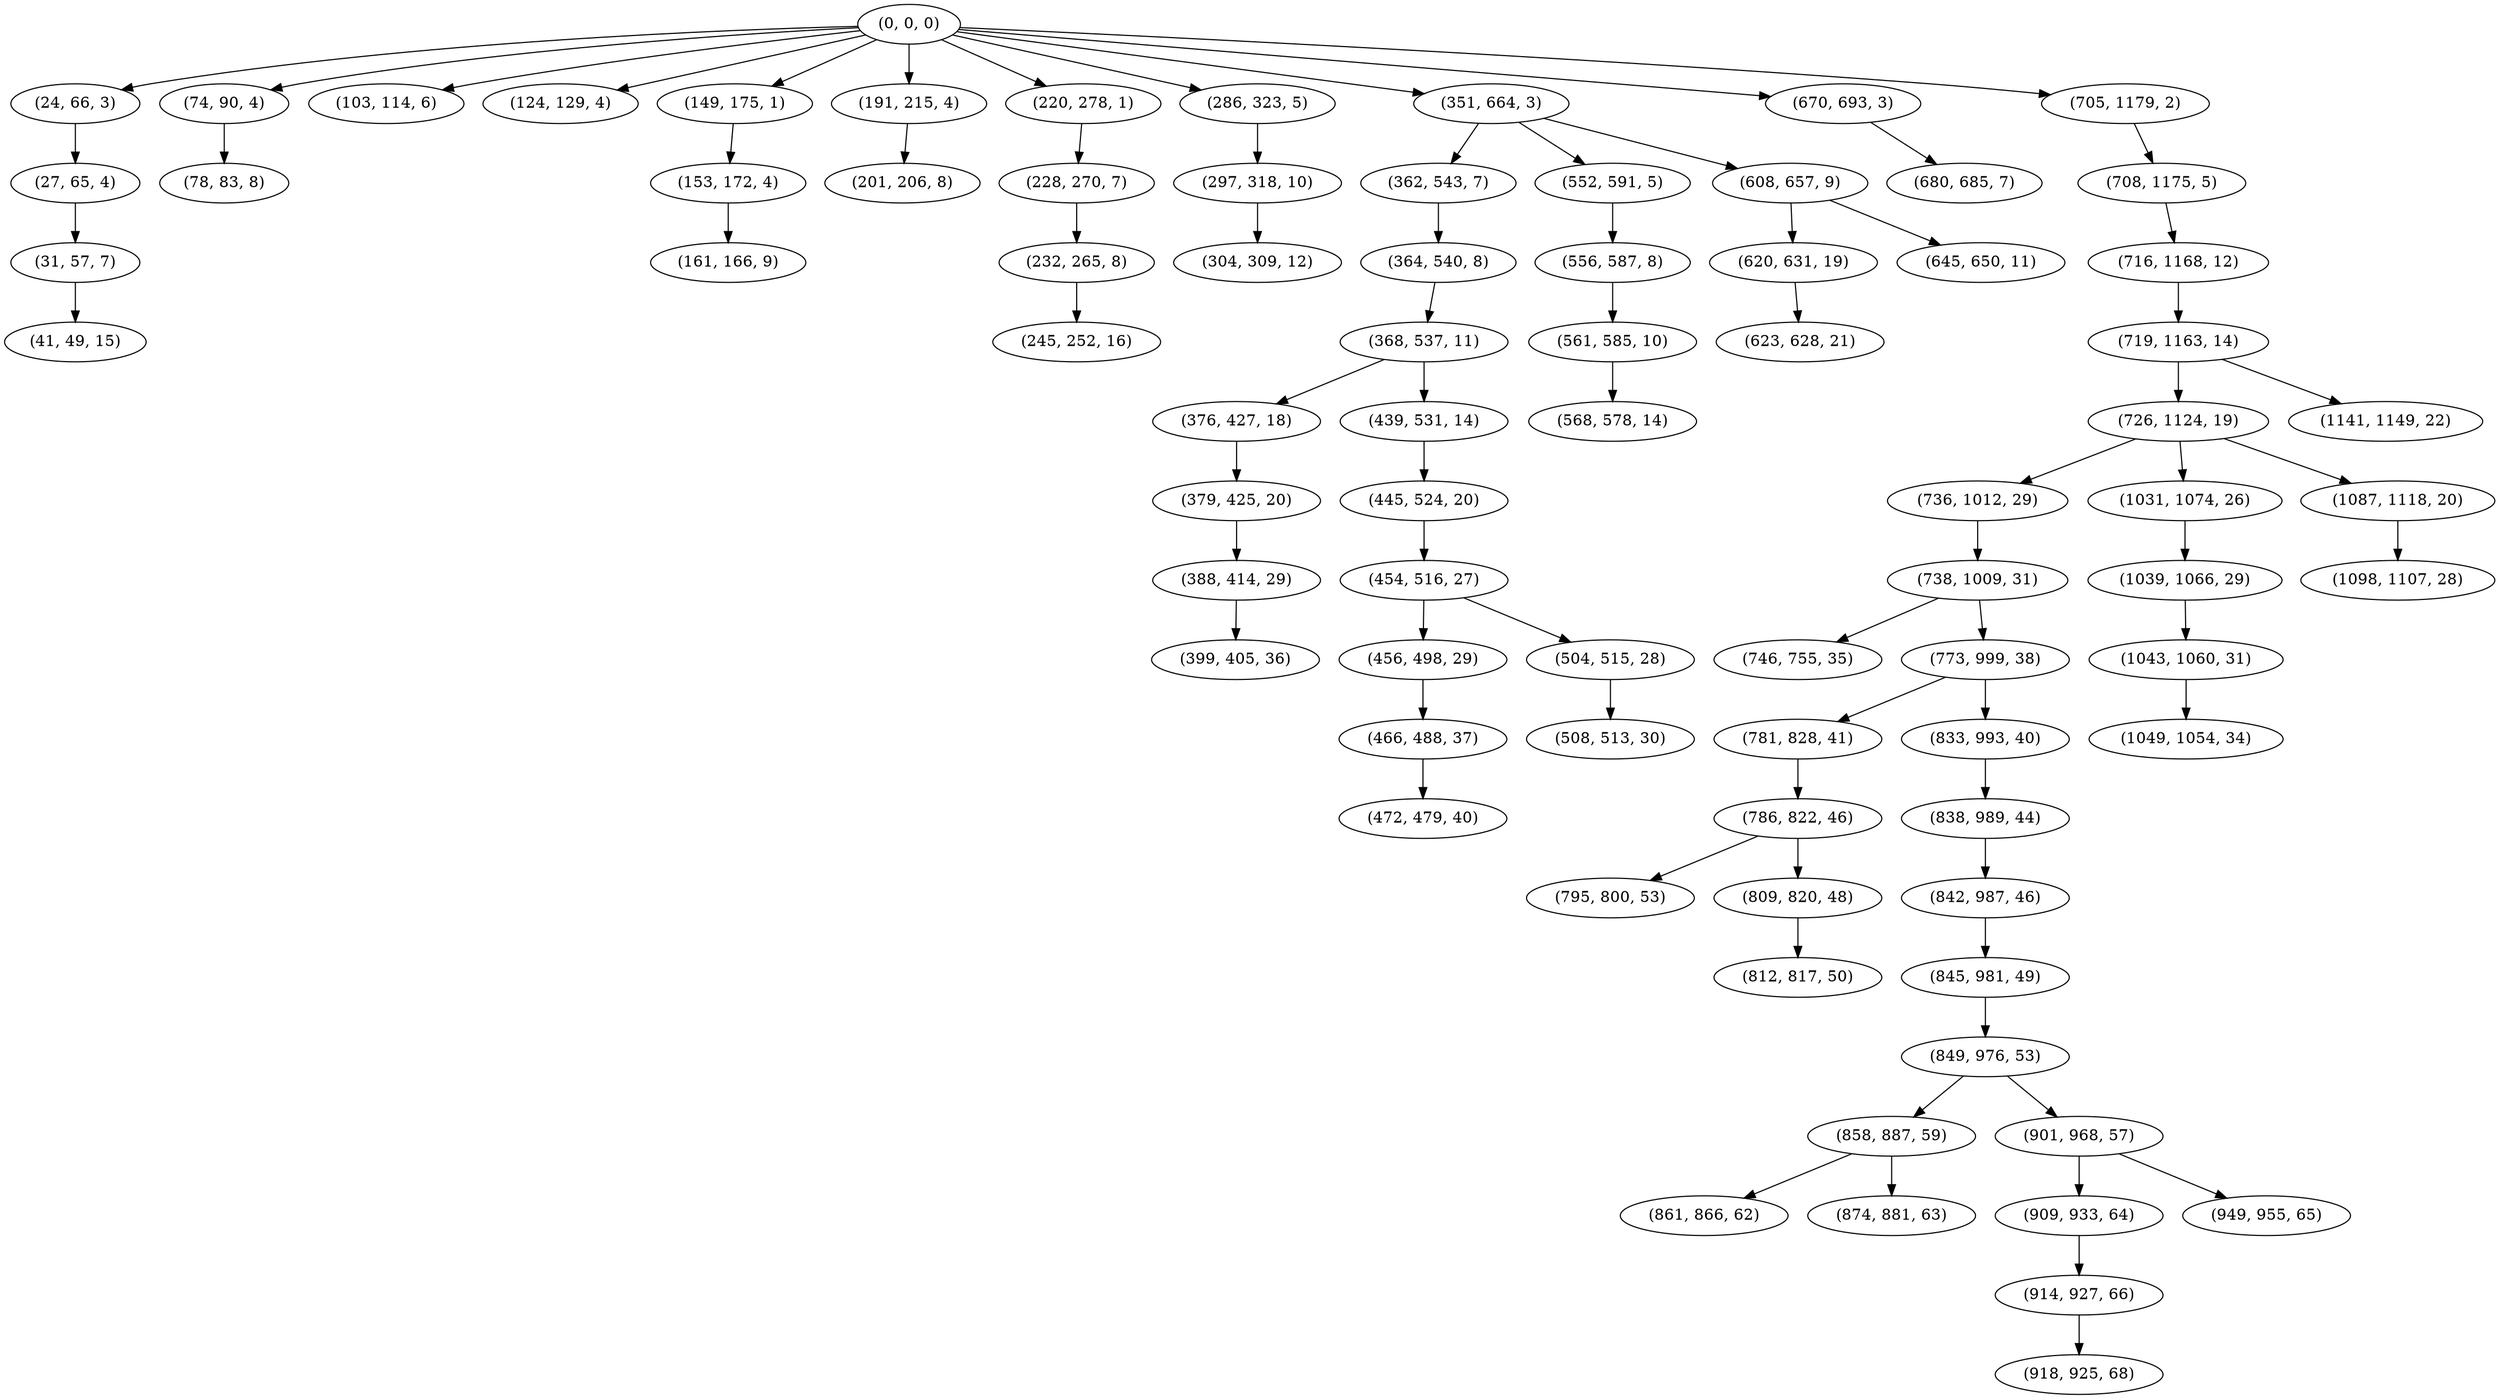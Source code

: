 digraph tree {
    "(0, 0, 0)";
    "(24, 66, 3)";
    "(27, 65, 4)";
    "(31, 57, 7)";
    "(41, 49, 15)";
    "(74, 90, 4)";
    "(78, 83, 8)";
    "(103, 114, 6)";
    "(124, 129, 4)";
    "(149, 175, 1)";
    "(153, 172, 4)";
    "(161, 166, 9)";
    "(191, 215, 4)";
    "(201, 206, 8)";
    "(220, 278, 1)";
    "(228, 270, 7)";
    "(232, 265, 8)";
    "(245, 252, 16)";
    "(286, 323, 5)";
    "(297, 318, 10)";
    "(304, 309, 12)";
    "(351, 664, 3)";
    "(362, 543, 7)";
    "(364, 540, 8)";
    "(368, 537, 11)";
    "(376, 427, 18)";
    "(379, 425, 20)";
    "(388, 414, 29)";
    "(399, 405, 36)";
    "(439, 531, 14)";
    "(445, 524, 20)";
    "(454, 516, 27)";
    "(456, 498, 29)";
    "(466, 488, 37)";
    "(472, 479, 40)";
    "(504, 515, 28)";
    "(508, 513, 30)";
    "(552, 591, 5)";
    "(556, 587, 8)";
    "(561, 585, 10)";
    "(568, 578, 14)";
    "(608, 657, 9)";
    "(620, 631, 19)";
    "(623, 628, 21)";
    "(645, 650, 11)";
    "(670, 693, 3)";
    "(680, 685, 7)";
    "(705, 1179, 2)";
    "(708, 1175, 5)";
    "(716, 1168, 12)";
    "(719, 1163, 14)";
    "(726, 1124, 19)";
    "(736, 1012, 29)";
    "(738, 1009, 31)";
    "(746, 755, 35)";
    "(773, 999, 38)";
    "(781, 828, 41)";
    "(786, 822, 46)";
    "(795, 800, 53)";
    "(809, 820, 48)";
    "(812, 817, 50)";
    "(833, 993, 40)";
    "(838, 989, 44)";
    "(842, 987, 46)";
    "(845, 981, 49)";
    "(849, 976, 53)";
    "(858, 887, 59)";
    "(861, 866, 62)";
    "(874, 881, 63)";
    "(901, 968, 57)";
    "(909, 933, 64)";
    "(914, 927, 66)";
    "(918, 925, 68)";
    "(949, 955, 65)";
    "(1031, 1074, 26)";
    "(1039, 1066, 29)";
    "(1043, 1060, 31)";
    "(1049, 1054, 34)";
    "(1087, 1118, 20)";
    "(1098, 1107, 28)";
    "(1141, 1149, 22)";
    "(0, 0, 0)" -> "(24, 66, 3)";
    "(0, 0, 0)" -> "(74, 90, 4)";
    "(0, 0, 0)" -> "(103, 114, 6)";
    "(0, 0, 0)" -> "(124, 129, 4)";
    "(0, 0, 0)" -> "(149, 175, 1)";
    "(0, 0, 0)" -> "(191, 215, 4)";
    "(0, 0, 0)" -> "(220, 278, 1)";
    "(0, 0, 0)" -> "(286, 323, 5)";
    "(0, 0, 0)" -> "(351, 664, 3)";
    "(0, 0, 0)" -> "(670, 693, 3)";
    "(0, 0, 0)" -> "(705, 1179, 2)";
    "(24, 66, 3)" -> "(27, 65, 4)";
    "(27, 65, 4)" -> "(31, 57, 7)";
    "(31, 57, 7)" -> "(41, 49, 15)";
    "(74, 90, 4)" -> "(78, 83, 8)";
    "(149, 175, 1)" -> "(153, 172, 4)";
    "(153, 172, 4)" -> "(161, 166, 9)";
    "(191, 215, 4)" -> "(201, 206, 8)";
    "(220, 278, 1)" -> "(228, 270, 7)";
    "(228, 270, 7)" -> "(232, 265, 8)";
    "(232, 265, 8)" -> "(245, 252, 16)";
    "(286, 323, 5)" -> "(297, 318, 10)";
    "(297, 318, 10)" -> "(304, 309, 12)";
    "(351, 664, 3)" -> "(362, 543, 7)";
    "(351, 664, 3)" -> "(552, 591, 5)";
    "(351, 664, 3)" -> "(608, 657, 9)";
    "(362, 543, 7)" -> "(364, 540, 8)";
    "(364, 540, 8)" -> "(368, 537, 11)";
    "(368, 537, 11)" -> "(376, 427, 18)";
    "(368, 537, 11)" -> "(439, 531, 14)";
    "(376, 427, 18)" -> "(379, 425, 20)";
    "(379, 425, 20)" -> "(388, 414, 29)";
    "(388, 414, 29)" -> "(399, 405, 36)";
    "(439, 531, 14)" -> "(445, 524, 20)";
    "(445, 524, 20)" -> "(454, 516, 27)";
    "(454, 516, 27)" -> "(456, 498, 29)";
    "(454, 516, 27)" -> "(504, 515, 28)";
    "(456, 498, 29)" -> "(466, 488, 37)";
    "(466, 488, 37)" -> "(472, 479, 40)";
    "(504, 515, 28)" -> "(508, 513, 30)";
    "(552, 591, 5)" -> "(556, 587, 8)";
    "(556, 587, 8)" -> "(561, 585, 10)";
    "(561, 585, 10)" -> "(568, 578, 14)";
    "(608, 657, 9)" -> "(620, 631, 19)";
    "(608, 657, 9)" -> "(645, 650, 11)";
    "(620, 631, 19)" -> "(623, 628, 21)";
    "(670, 693, 3)" -> "(680, 685, 7)";
    "(705, 1179, 2)" -> "(708, 1175, 5)";
    "(708, 1175, 5)" -> "(716, 1168, 12)";
    "(716, 1168, 12)" -> "(719, 1163, 14)";
    "(719, 1163, 14)" -> "(726, 1124, 19)";
    "(719, 1163, 14)" -> "(1141, 1149, 22)";
    "(726, 1124, 19)" -> "(736, 1012, 29)";
    "(726, 1124, 19)" -> "(1031, 1074, 26)";
    "(726, 1124, 19)" -> "(1087, 1118, 20)";
    "(736, 1012, 29)" -> "(738, 1009, 31)";
    "(738, 1009, 31)" -> "(746, 755, 35)";
    "(738, 1009, 31)" -> "(773, 999, 38)";
    "(773, 999, 38)" -> "(781, 828, 41)";
    "(773, 999, 38)" -> "(833, 993, 40)";
    "(781, 828, 41)" -> "(786, 822, 46)";
    "(786, 822, 46)" -> "(795, 800, 53)";
    "(786, 822, 46)" -> "(809, 820, 48)";
    "(809, 820, 48)" -> "(812, 817, 50)";
    "(833, 993, 40)" -> "(838, 989, 44)";
    "(838, 989, 44)" -> "(842, 987, 46)";
    "(842, 987, 46)" -> "(845, 981, 49)";
    "(845, 981, 49)" -> "(849, 976, 53)";
    "(849, 976, 53)" -> "(858, 887, 59)";
    "(849, 976, 53)" -> "(901, 968, 57)";
    "(858, 887, 59)" -> "(861, 866, 62)";
    "(858, 887, 59)" -> "(874, 881, 63)";
    "(901, 968, 57)" -> "(909, 933, 64)";
    "(901, 968, 57)" -> "(949, 955, 65)";
    "(909, 933, 64)" -> "(914, 927, 66)";
    "(914, 927, 66)" -> "(918, 925, 68)";
    "(1031, 1074, 26)" -> "(1039, 1066, 29)";
    "(1039, 1066, 29)" -> "(1043, 1060, 31)";
    "(1043, 1060, 31)" -> "(1049, 1054, 34)";
    "(1087, 1118, 20)" -> "(1098, 1107, 28)";
}
